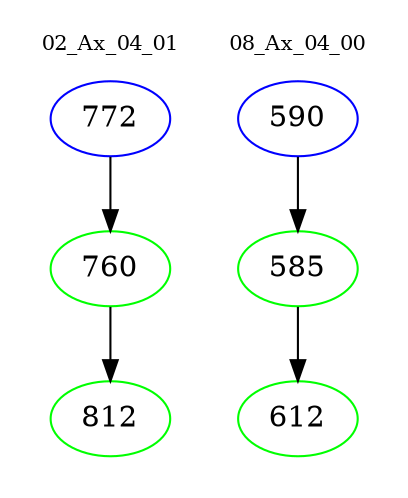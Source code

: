 digraph{
subgraph cluster_0 {
color = white
label = "02_Ax_04_01";
fontsize=10;
T0_772 [label="772", color="blue"]
T0_772 -> T0_760 [color="black"]
T0_760 [label="760", color="green"]
T0_760 -> T0_812 [color="black"]
T0_812 [label="812", color="green"]
}
subgraph cluster_1 {
color = white
label = "08_Ax_04_00";
fontsize=10;
T1_590 [label="590", color="blue"]
T1_590 -> T1_585 [color="black"]
T1_585 [label="585", color="green"]
T1_585 -> T1_612 [color="black"]
T1_612 [label="612", color="green"]
}
}

